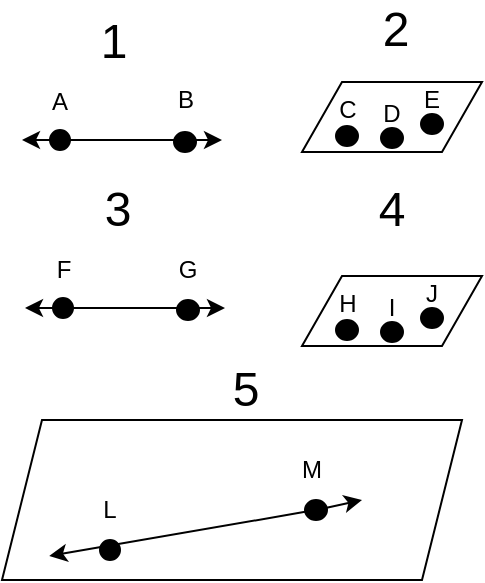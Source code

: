 <mxfile>
    <diagram id="ta_eokRUCGTEbwz_BD9n" name="Page-1">
        <mxGraphModel dx="375" dy="107" grid="1" gridSize="10" guides="1" tooltips="1" connect="1" arrows="1" fold="1" page="1" pageScale="1" pageWidth="850" pageHeight="1100" math="0" shadow="0">
            <root>
                <mxCell id="0"/>
                <mxCell id="1" parent="0"/>
                <mxCell id="2" value="" style="endArrow=classic;startArrow=classic;html=1;" edge="1" parent="1">
                    <mxGeometry width="50" height="50" relative="1" as="geometry">
                        <mxPoint x="140" y="120" as="sourcePoint"/>
                        <mxPoint x="240" y="120" as="targetPoint"/>
                    </mxGeometry>
                </mxCell>
                <mxCell id="4" value="" style="ellipse;whiteSpace=wrap;html=1;aspect=fixed;fillColor=#000000;" vertex="1" parent="1">
                    <mxGeometry x="154" y="115" width="10" height="10" as="geometry"/>
                </mxCell>
                <mxCell id="5" value="" style="ellipse;whiteSpace=wrap;html=1;aspect=fixed;fillColor=#000000;" vertex="1" parent="1">
                    <mxGeometry x="216" y="116" width="11" height="10" as="geometry"/>
                </mxCell>
                <mxCell id="6" value="A" style="text;html=1;strokeColor=none;fillColor=none;align=center;verticalAlign=middle;whiteSpace=wrap;rounded=0;" vertex="1" parent="1">
                    <mxGeometry x="129" y="86" width="60" height="30" as="geometry"/>
                </mxCell>
                <mxCell id="7" value="B" style="text;html=1;strokeColor=none;fillColor=none;align=center;verticalAlign=middle;whiteSpace=wrap;rounded=0;" vertex="1" parent="1">
                    <mxGeometry x="192" y="85" width="60" height="30" as="geometry"/>
                </mxCell>
                <mxCell id="9" value="" style="shape=parallelogram;perimeter=parallelogramPerimeter;whiteSpace=wrap;html=1;fixedSize=1;fillColor=#FFFFFF;" vertex="1" parent="1">
                    <mxGeometry x="280" y="91" width="90" height="35" as="geometry"/>
                </mxCell>
                <mxCell id="10" value="&lt;font style=&quot;font-size: 24px;&quot;&gt;1&lt;/font&gt;" style="text;html=1;strokeColor=none;fillColor=none;align=center;verticalAlign=middle;whiteSpace=wrap;rounded=0;" vertex="1" parent="1">
                    <mxGeometry x="156" y="56" width="60" height="30" as="geometry"/>
                </mxCell>
                <mxCell id="13" value="C" style="text;html=1;strokeColor=none;fillColor=none;align=center;verticalAlign=middle;whiteSpace=wrap;rounded=0;" vertex="1" parent="1">
                    <mxGeometry x="292.5" y="95" width="20" height="20" as="geometry"/>
                </mxCell>
                <mxCell id="15" value="" style="ellipse;whiteSpace=wrap;html=1;aspect=fixed;fillColor=#000000;" vertex="1" parent="1">
                    <mxGeometry x="297" y="113" width="11" height="10" as="geometry"/>
                </mxCell>
                <mxCell id="16" value="" style="ellipse;whiteSpace=wrap;html=1;aspect=fixed;fillColor=#000000;" vertex="1" parent="1">
                    <mxGeometry x="319.5" y="114" width="11" height="10" as="geometry"/>
                </mxCell>
                <mxCell id="17" value="D" style="text;html=1;strokeColor=none;fillColor=none;align=center;verticalAlign=middle;whiteSpace=wrap;rounded=0;" vertex="1" parent="1">
                    <mxGeometry x="315" y="97" width="20" height="20" as="geometry"/>
                </mxCell>
                <mxCell id="18" value="" style="ellipse;whiteSpace=wrap;html=1;aspect=fixed;fillColor=#000000;" vertex="1" parent="1">
                    <mxGeometry x="339.5" y="107" width="11" height="10" as="geometry"/>
                </mxCell>
                <mxCell id="19" value="E" style="text;html=1;strokeColor=none;fillColor=none;align=center;verticalAlign=middle;whiteSpace=wrap;rounded=0;" vertex="1" parent="1">
                    <mxGeometry x="334.5" y="90" width="20" height="20" as="geometry"/>
                </mxCell>
                <mxCell id="20" value="&lt;font style=&quot;font-size: 24px;&quot;&gt;2&lt;/font&gt;" style="text;html=1;strokeColor=none;fillColor=none;align=center;verticalAlign=middle;whiteSpace=wrap;rounded=0;" vertex="1" parent="1">
                    <mxGeometry x="297" y="50" width="60" height="30" as="geometry"/>
                </mxCell>
                <mxCell id="22" value="" style="endArrow=classic;startArrow=classic;html=1;" edge="1" parent="1">
                    <mxGeometry width="50" height="50" relative="1" as="geometry">
                        <mxPoint x="141.5" y="204" as="sourcePoint"/>
                        <mxPoint x="241.5" y="204" as="targetPoint"/>
                    </mxGeometry>
                </mxCell>
                <mxCell id="23" value="" style="ellipse;whiteSpace=wrap;html=1;aspect=fixed;fillColor=#000000;" vertex="1" parent="1">
                    <mxGeometry x="155.5" y="199" width="10" height="10" as="geometry"/>
                </mxCell>
                <mxCell id="24" value="" style="ellipse;whiteSpace=wrap;html=1;aspect=fixed;fillColor=#000000;" vertex="1" parent="1">
                    <mxGeometry x="217.5" y="200" width="11" height="10" as="geometry"/>
                </mxCell>
                <mxCell id="25" value="F" style="text;html=1;strokeColor=none;fillColor=none;align=center;verticalAlign=middle;whiteSpace=wrap;rounded=0;" vertex="1" parent="1">
                    <mxGeometry x="130.5" y="170" width="60" height="30" as="geometry"/>
                </mxCell>
                <mxCell id="26" value="&lt;font style=&quot;font-size: 24px;&quot;&gt;3&lt;/font&gt;" style="text;html=1;strokeColor=none;fillColor=none;align=center;verticalAlign=middle;whiteSpace=wrap;rounded=0;" vertex="1" parent="1">
                    <mxGeometry x="157.5" y="140" width="60" height="30" as="geometry"/>
                </mxCell>
                <mxCell id="27" value="G" style="text;html=1;strokeColor=none;fillColor=none;align=center;verticalAlign=middle;whiteSpace=wrap;rounded=0;" vertex="1" parent="1">
                    <mxGeometry x="193" y="170" width="60" height="30" as="geometry"/>
                </mxCell>
                <mxCell id="28" value="" style="shape=parallelogram;perimeter=parallelogramPerimeter;whiteSpace=wrap;html=1;fixedSize=1;fillColor=#FFFFFF;" vertex="1" parent="1">
                    <mxGeometry x="280" y="188" width="90" height="35" as="geometry"/>
                </mxCell>
                <mxCell id="29" value="H" style="text;html=1;strokeColor=none;fillColor=none;align=center;verticalAlign=middle;whiteSpace=wrap;rounded=0;" vertex="1" parent="1">
                    <mxGeometry x="292.5" y="192" width="20" height="20" as="geometry"/>
                </mxCell>
                <mxCell id="30" value="" style="ellipse;whiteSpace=wrap;html=1;aspect=fixed;fillColor=#000000;" vertex="1" parent="1">
                    <mxGeometry x="297" y="210" width="11" height="10" as="geometry"/>
                </mxCell>
                <mxCell id="31" value="" style="ellipse;whiteSpace=wrap;html=1;aspect=fixed;fillColor=#000000;" vertex="1" parent="1">
                    <mxGeometry x="319.5" y="211" width="11" height="10" as="geometry"/>
                </mxCell>
                <mxCell id="32" value="I" style="text;html=1;strokeColor=none;fillColor=none;align=center;verticalAlign=middle;whiteSpace=wrap;rounded=0;" vertex="1" parent="1">
                    <mxGeometry x="315" y="194" width="20" height="20" as="geometry"/>
                </mxCell>
                <mxCell id="33" value="" style="ellipse;whiteSpace=wrap;html=1;aspect=fixed;fillColor=#000000;" vertex="1" parent="1">
                    <mxGeometry x="339.5" y="204" width="11" height="10" as="geometry"/>
                </mxCell>
                <mxCell id="34" value="J" style="text;html=1;strokeColor=none;fillColor=none;align=center;verticalAlign=middle;whiteSpace=wrap;rounded=0;" vertex="1" parent="1">
                    <mxGeometry x="334.5" y="187" width="20" height="20" as="geometry"/>
                </mxCell>
                <mxCell id="35" value="&lt;font style=&quot;font-size: 24px;&quot;&gt;4&lt;/font&gt;" style="text;html=1;strokeColor=none;fillColor=none;align=center;verticalAlign=middle;whiteSpace=wrap;rounded=0;" vertex="1" parent="1">
                    <mxGeometry x="295" y="140" width="60" height="30" as="geometry"/>
                </mxCell>
                <mxCell id="41" value="" style="shape=parallelogram;perimeter=parallelogramPerimeter;whiteSpace=wrap;html=1;fixedSize=1;fontSize=24;fillColor=#FFFFFF;" vertex="1" parent="1">
                    <mxGeometry x="130" y="260" width="230" height="80" as="geometry"/>
                </mxCell>
                <mxCell id="42" value="" style="endArrow=classic;startArrow=none;html=1;" edge="1" parent="1" source="44">
                    <mxGeometry width="50" height="50" relative="1" as="geometry">
                        <mxPoint x="153.62" y="327.99" as="sourcePoint"/>
                        <mxPoint x="310" y="300" as="targetPoint"/>
                    </mxGeometry>
                </mxCell>
                <mxCell id="43" value="" style="ellipse;whiteSpace=wrap;html=1;aspect=fixed;fillColor=#000000;" vertex="1" parent="1">
                    <mxGeometry x="179" y="320" width="10" height="10" as="geometry"/>
                </mxCell>
                <mxCell id="45" value="L" style="text;html=1;strokeColor=none;fillColor=none;align=center;verticalAlign=middle;whiteSpace=wrap;rounded=0;" vertex="1" parent="1">
                    <mxGeometry x="154" y="290" width="60" height="30" as="geometry"/>
                </mxCell>
                <mxCell id="49" value="M" style="text;html=1;strokeColor=none;fillColor=none;align=center;verticalAlign=middle;whiteSpace=wrap;rounded=0;" vertex="1" parent="1">
                    <mxGeometry x="255" y="270" width="60" height="30" as="geometry"/>
                </mxCell>
                <mxCell id="50" value="" style="endArrow=none;startArrow=classic;html=1;" edge="1" parent="1" target="44">
                    <mxGeometry width="50" height="50" relative="1" as="geometry">
                        <mxPoint x="153.62" y="327.99" as="sourcePoint"/>
                        <mxPoint x="310" y="300" as="targetPoint"/>
                    </mxGeometry>
                </mxCell>
                <mxCell id="44" value="" style="ellipse;whiteSpace=wrap;html=1;aspect=fixed;fillColor=#000000;" vertex="1" parent="1">
                    <mxGeometry x="281.5" y="300" width="11" height="10" as="geometry"/>
                </mxCell>
                <mxCell id="51" value="&lt;font style=&quot;font-size: 24px;&quot;&gt;5&lt;/font&gt;" style="text;html=1;strokeColor=none;fillColor=none;align=center;verticalAlign=middle;whiteSpace=wrap;rounded=0;" vertex="1" parent="1">
                    <mxGeometry x="221.5" y="230" width="60" height="30" as="geometry"/>
                </mxCell>
            </root>
        </mxGraphModel>
    </diagram>
</mxfile>